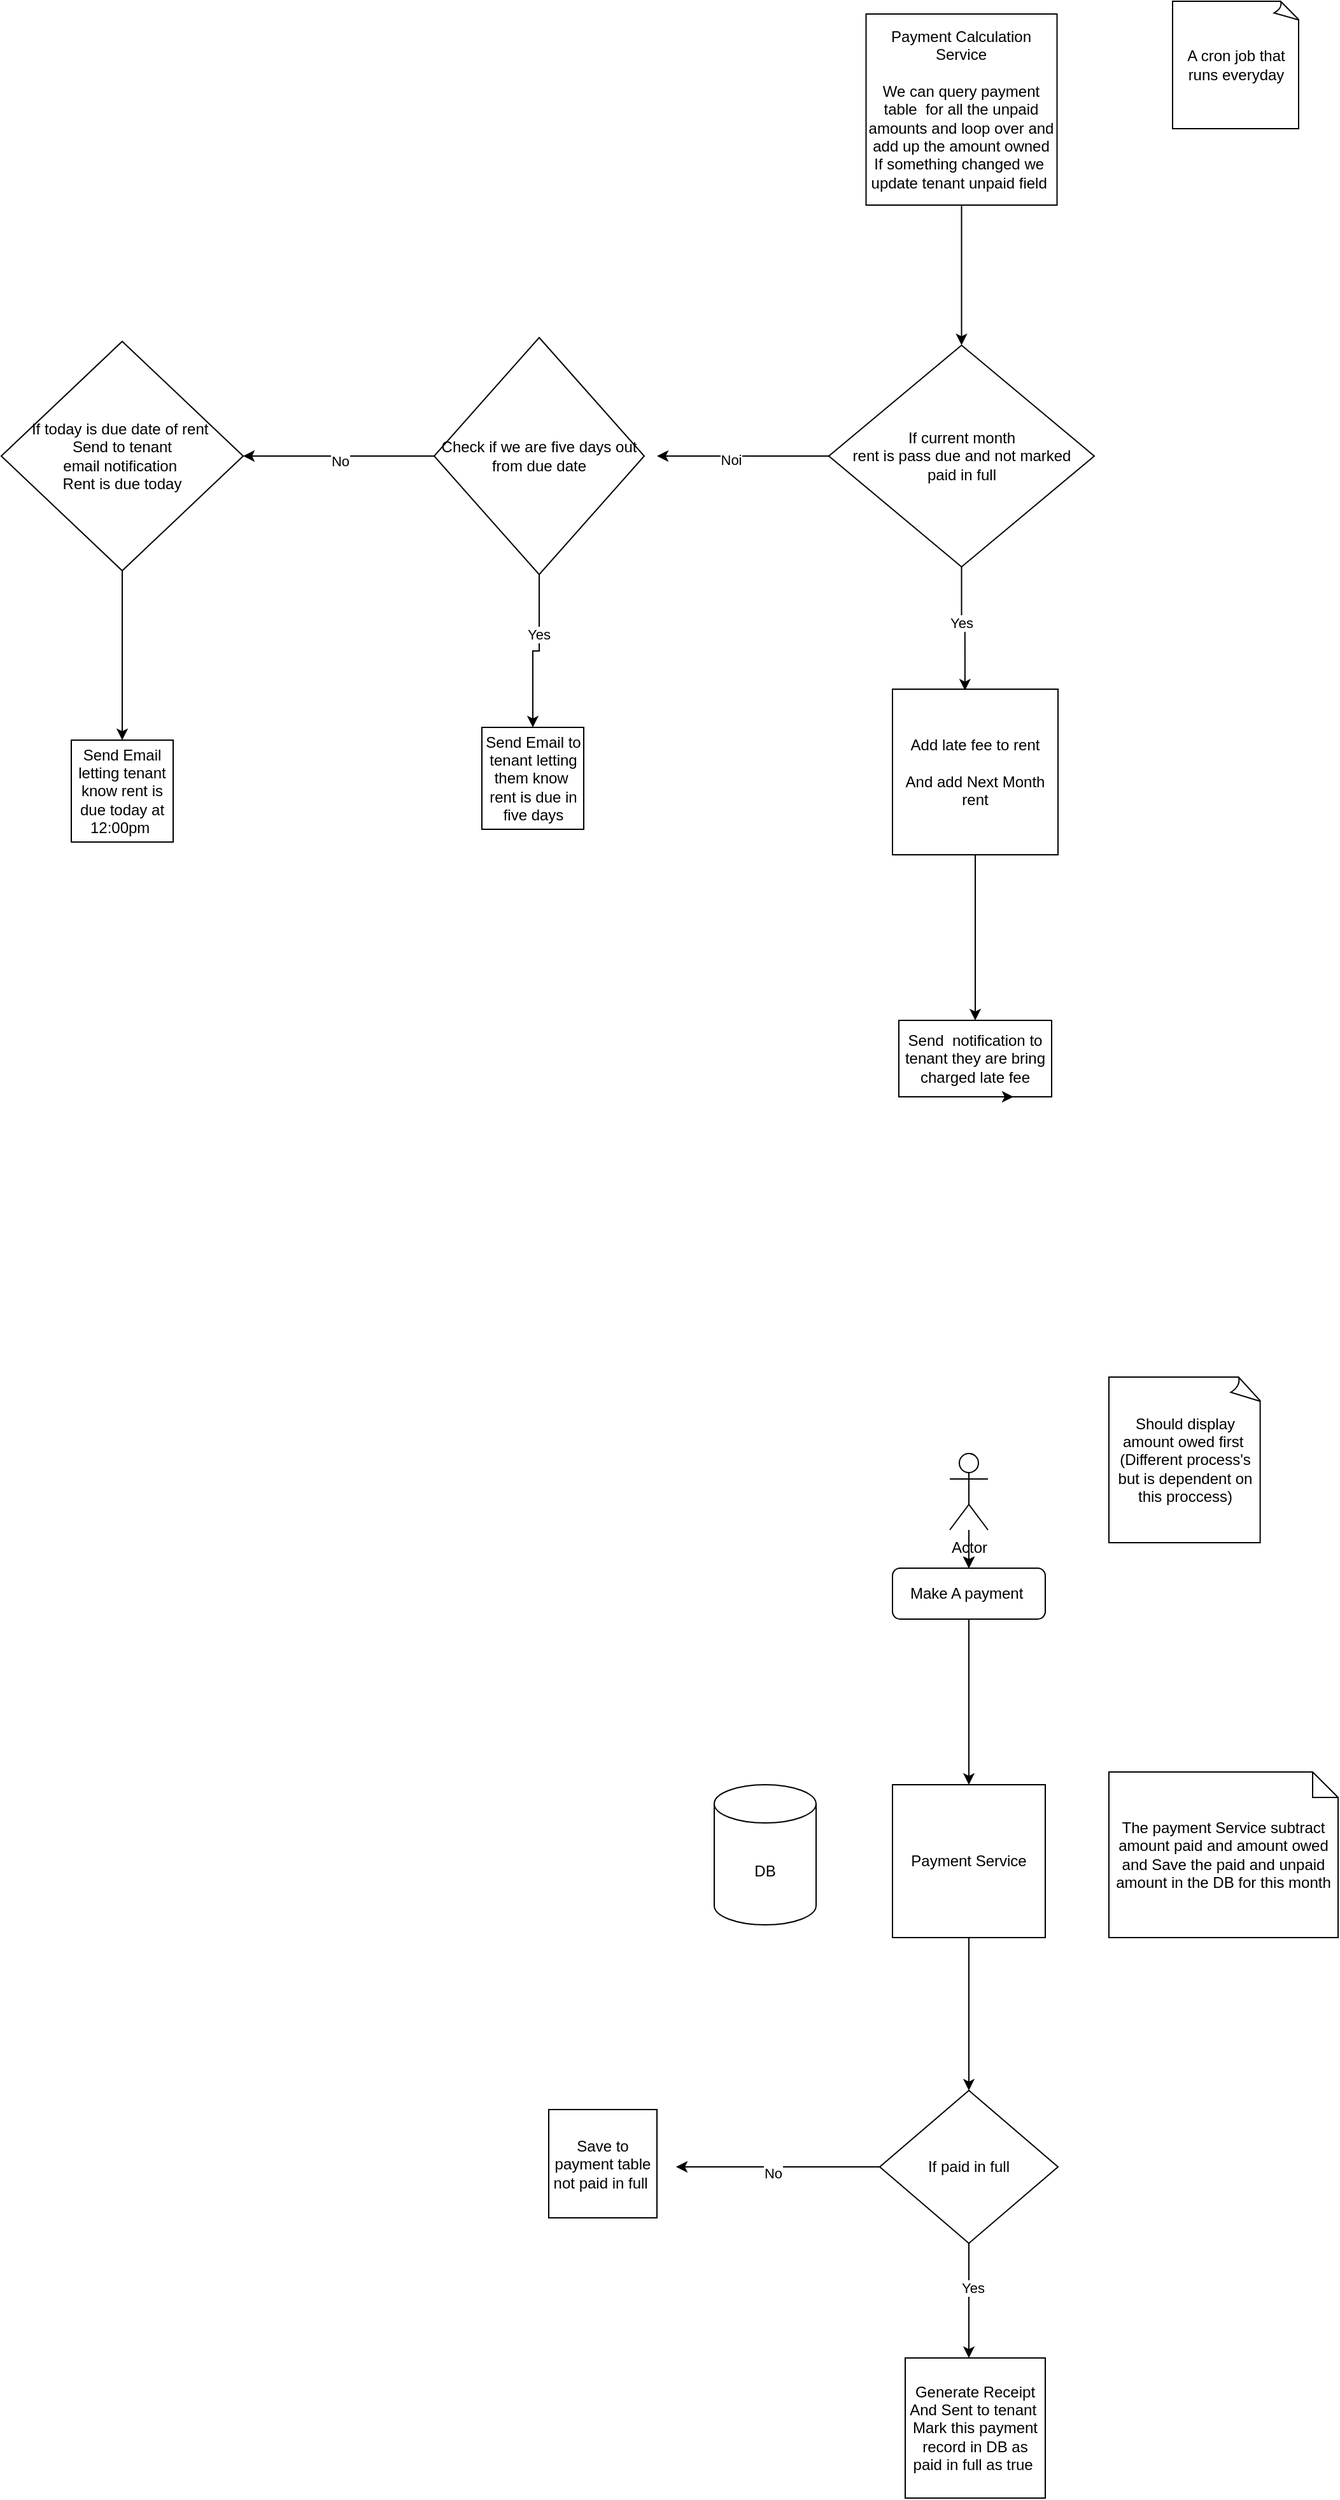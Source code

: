 <mxfile version="22.0.8" type="github">
  <diagram id="C5RBs43oDa-KdzZeNtuy" name="Page-1">
    <mxGraphModel dx="2901" dy="1951" grid="1" gridSize="10" guides="1" tooltips="1" connect="1" arrows="1" fold="1" page="1" pageScale="1" pageWidth="827" pageHeight="1169" math="0" shadow="0">
      <root>
        <mxCell id="WIyWlLk6GJQsqaUBKTNV-0" />
        <mxCell id="WIyWlLk6GJQsqaUBKTNV-1" parent="WIyWlLk6GJQsqaUBKTNV-0" />
        <mxCell id="Ay1wKtTU1ei7NYkO6In1-0" style="edgeStyle=orthogonalEdgeStyle;rounded=0;orthogonalLoop=1;jettySize=auto;html=1;exitX=0.5;exitY=1;exitDx=0;exitDy=0;" edge="1" parent="WIyWlLk6GJQsqaUBKTNV-1" source="WIyWlLk6GJQsqaUBKTNV-3">
          <mxGeometry relative="1" as="geometry">
            <mxPoint x="440" y="250" as="targetPoint" />
          </mxGeometry>
        </mxCell>
        <mxCell id="WIyWlLk6GJQsqaUBKTNV-3" value="Make A payment&amp;nbsp;" style="rounded=1;whiteSpace=wrap;html=1;fontSize=12;glass=0;strokeWidth=1;shadow=0;" parent="WIyWlLk6GJQsqaUBKTNV-1" vertex="1">
          <mxGeometry x="380" y="80" width="120" height="40" as="geometry" />
        </mxCell>
        <mxCell id="Ay1wKtTU1ei7NYkO6In1-6" style="edgeStyle=orthogonalEdgeStyle;rounded=0;orthogonalLoop=1;jettySize=auto;html=1;" edge="1" parent="WIyWlLk6GJQsqaUBKTNV-1" source="Ay1wKtTU1ei7NYkO6In1-1">
          <mxGeometry relative="1" as="geometry">
            <mxPoint x="440" y="490" as="targetPoint" />
          </mxGeometry>
        </mxCell>
        <mxCell id="Ay1wKtTU1ei7NYkO6In1-1" value="Payment Service" style="whiteSpace=wrap;html=1;aspect=fixed;" vertex="1" parent="WIyWlLk6GJQsqaUBKTNV-1">
          <mxGeometry x="380" y="250" width="120" height="120" as="geometry" />
        </mxCell>
        <mxCell id="Ay1wKtTU1ei7NYkO6In1-2" value="DB" style="shape=cylinder3;whiteSpace=wrap;html=1;boundedLbl=1;backgroundOutline=1;size=15;" vertex="1" parent="WIyWlLk6GJQsqaUBKTNV-1">
          <mxGeometry x="240" y="250" width="80" height="110" as="geometry" />
        </mxCell>
        <mxCell id="Ay1wKtTU1ei7NYkO6In1-4" value="The payment Service subtract amount paid and amount owed&lt;br&gt;and Save the paid and unpaid amount in the DB for this month" style="shape=note;size=20;whiteSpace=wrap;html=1;" vertex="1" parent="WIyWlLk6GJQsqaUBKTNV-1">
          <mxGeometry x="550" y="240" width="180" height="130" as="geometry" />
        </mxCell>
        <mxCell id="Ay1wKtTU1ei7NYkO6In1-11" style="edgeStyle=orthogonalEdgeStyle;rounded=0;orthogonalLoop=1;jettySize=auto;html=1;" edge="1" parent="WIyWlLk6GJQsqaUBKTNV-1" source="Ay1wKtTU1ei7NYkO6In1-10">
          <mxGeometry relative="1" as="geometry">
            <mxPoint x="440" y="700" as="targetPoint" />
          </mxGeometry>
        </mxCell>
        <mxCell id="Ay1wKtTU1ei7NYkO6In1-13" value="Yes" style="edgeLabel;html=1;align=center;verticalAlign=middle;resizable=0;points=[];" vertex="1" connectable="0" parent="Ay1wKtTU1ei7NYkO6In1-11">
          <mxGeometry x="-0.227" y="3" relative="1" as="geometry">
            <mxPoint as="offset" />
          </mxGeometry>
        </mxCell>
        <mxCell id="Ay1wKtTU1ei7NYkO6In1-29" style="edgeStyle=orthogonalEdgeStyle;rounded=0;orthogonalLoop=1;jettySize=auto;html=1;" edge="1" parent="WIyWlLk6GJQsqaUBKTNV-1" source="Ay1wKtTU1ei7NYkO6In1-10">
          <mxGeometry relative="1" as="geometry">
            <mxPoint x="210" y="550" as="targetPoint" />
          </mxGeometry>
        </mxCell>
        <mxCell id="Ay1wKtTU1ei7NYkO6In1-31" value="No" style="edgeLabel;html=1;align=center;verticalAlign=middle;resizable=0;points=[];" vertex="1" connectable="0" parent="Ay1wKtTU1ei7NYkO6In1-29">
          <mxGeometry x="0.059" y="4" relative="1" as="geometry">
            <mxPoint as="offset" />
          </mxGeometry>
        </mxCell>
        <mxCell id="Ay1wKtTU1ei7NYkO6In1-10" value="If paid in full" style="rhombus;whiteSpace=wrap;html=1;" vertex="1" parent="WIyWlLk6GJQsqaUBKTNV-1">
          <mxGeometry x="370" y="490" width="140" height="120" as="geometry" />
        </mxCell>
        <mxCell id="Ay1wKtTU1ei7NYkO6In1-15" style="edgeStyle=orthogonalEdgeStyle;rounded=0;orthogonalLoop=1;jettySize=auto;html=1;entryX=0.5;entryY=0;entryDx=0;entryDy=0;" edge="1" parent="WIyWlLk6GJQsqaUBKTNV-1" source="Ay1wKtTU1ei7NYkO6In1-14" target="WIyWlLk6GJQsqaUBKTNV-3">
          <mxGeometry relative="1" as="geometry" />
        </mxCell>
        <mxCell id="Ay1wKtTU1ei7NYkO6In1-16" value="" style="edgeStyle=orthogonalEdgeStyle;rounded=0;orthogonalLoop=1;jettySize=auto;html=1;" edge="1" parent="WIyWlLk6GJQsqaUBKTNV-1" source="Ay1wKtTU1ei7NYkO6In1-14" target="WIyWlLk6GJQsqaUBKTNV-3">
          <mxGeometry relative="1" as="geometry" />
        </mxCell>
        <mxCell id="Ay1wKtTU1ei7NYkO6In1-17" value="" style="edgeStyle=orthogonalEdgeStyle;rounded=0;orthogonalLoop=1;jettySize=auto;html=1;" edge="1" parent="WIyWlLk6GJQsqaUBKTNV-1" source="Ay1wKtTU1ei7NYkO6In1-14" target="WIyWlLk6GJQsqaUBKTNV-3">
          <mxGeometry relative="1" as="geometry" />
        </mxCell>
        <mxCell id="Ay1wKtTU1ei7NYkO6In1-14" value="Actor" style="shape=umlActor;verticalLabelPosition=bottom;verticalAlign=top;html=1;outlineConnect=0;" vertex="1" parent="WIyWlLk6GJQsqaUBKTNV-1">
          <mxGeometry x="425" y="-10" width="30" height="60" as="geometry" />
        </mxCell>
        <mxCell id="Ay1wKtTU1ei7NYkO6In1-21" value="Generate Receipt&lt;br&gt;And Sent to tenant&amp;nbsp;&lt;br&gt;Mark this payment record in DB as paid in full as true&amp;nbsp;" style="whiteSpace=wrap;html=1;aspect=fixed;" vertex="1" parent="WIyWlLk6GJQsqaUBKTNV-1">
          <mxGeometry x="390" y="700" width="110" height="110" as="geometry" />
        </mxCell>
        <mxCell id="Ay1wKtTU1ei7NYkO6In1-25" value="Should display amount owed first&amp;nbsp; (Different process&#39;s but is dependent on this proccess)" style="whiteSpace=wrap;html=1;shape=mxgraph.basic.document" vertex="1" parent="WIyWlLk6GJQsqaUBKTNV-1">
          <mxGeometry x="550" y="-70" width="120" height="130" as="geometry" />
        </mxCell>
        <mxCell id="Ay1wKtTU1ei7NYkO6In1-30" value="Save to payment table&lt;br&gt;not paid in full&amp;nbsp;" style="whiteSpace=wrap;html=1;aspect=fixed;" vertex="1" parent="WIyWlLk6GJQsqaUBKTNV-1">
          <mxGeometry x="110" y="505" width="85" height="85" as="geometry" />
        </mxCell>
        <mxCell id="Ay1wKtTU1ei7NYkO6In1-37" style="edgeStyle=orthogonalEdgeStyle;rounded=0;orthogonalLoop=1;jettySize=auto;html=1;entryX=0.5;entryY=0;entryDx=0;entryDy=0;" edge="1" parent="WIyWlLk6GJQsqaUBKTNV-1" source="Ay1wKtTU1ei7NYkO6In1-33" target="Ay1wKtTU1ei7NYkO6In1-36">
          <mxGeometry relative="1" as="geometry" />
        </mxCell>
        <mxCell id="Ay1wKtTU1ei7NYkO6In1-33" value="Payment Calculation Service&lt;br&gt;&lt;br&gt;We can query payment table&amp;nbsp; for all the unpaid amounts and loop over and add up the amount owned&lt;br&gt;If something changed we&amp;nbsp; update tenant unpaid field&amp;nbsp;" style="whiteSpace=wrap;html=1;aspect=fixed;" vertex="1" parent="WIyWlLk6GJQsqaUBKTNV-1">
          <mxGeometry x="359.25" y="-1140" width="150" height="150" as="geometry" />
        </mxCell>
        <mxCell id="Ay1wKtTU1ei7NYkO6In1-41" style="edgeStyle=orthogonalEdgeStyle;rounded=0;orthogonalLoop=1;jettySize=auto;html=1;" edge="1" parent="WIyWlLk6GJQsqaUBKTNV-1" source="Ay1wKtTU1ei7NYkO6In1-36">
          <mxGeometry relative="1" as="geometry">
            <mxPoint x="195" y="-793" as="targetPoint" />
          </mxGeometry>
        </mxCell>
        <mxCell id="Ay1wKtTU1ei7NYkO6In1-42" value="Noi" style="edgeLabel;html=1;align=center;verticalAlign=middle;resizable=0;points=[];" vertex="1" connectable="0" parent="Ay1wKtTU1ei7NYkO6In1-41">
          <mxGeometry x="0.149" y="2" relative="1" as="geometry">
            <mxPoint as="offset" />
          </mxGeometry>
        </mxCell>
        <mxCell id="Ay1wKtTU1ei7NYkO6In1-36" value="If current month &lt;br&gt;rent is pass due and not marked&lt;br&gt;paid in full" style="rhombus;whiteSpace=wrap;html=1;" vertex="1" parent="WIyWlLk6GJQsqaUBKTNV-1">
          <mxGeometry x="330" y="-880" width="208.5" height="174" as="geometry" />
        </mxCell>
        <mxCell id="Ay1wKtTU1ei7NYkO6In1-46" style="edgeStyle=orthogonalEdgeStyle;rounded=0;orthogonalLoop=1;jettySize=auto;html=1;" edge="1" parent="WIyWlLk6GJQsqaUBKTNV-1" source="Ay1wKtTU1ei7NYkO6In1-38">
          <mxGeometry relative="1" as="geometry">
            <mxPoint x="445" y="-350" as="targetPoint" />
          </mxGeometry>
        </mxCell>
        <mxCell id="Ay1wKtTU1ei7NYkO6In1-38" value="Add late fee to rent&lt;br&gt;&lt;br&gt;And add Next Month rent" style="whiteSpace=wrap;html=1;aspect=fixed;" vertex="1" parent="WIyWlLk6GJQsqaUBKTNV-1">
          <mxGeometry x="380" y="-610" width="130" height="130" as="geometry" />
        </mxCell>
        <mxCell id="Ay1wKtTU1ei7NYkO6In1-39" style="edgeStyle=orthogonalEdgeStyle;rounded=0;orthogonalLoop=1;jettySize=auto;html=1;entryX=0.438;entryY=0.008;entryDx=0;entryDy=0;entryPerimeter=0;" edge="1" parent="WIyWlLk6GJQsqaUBKTNV-1" source="Ay1wKtTU1ei7NYkO6In1-36" target="Ay1wKtTU1ei7NYkO6In1-38">
          <mxGeometry relative="1" as="geometry" />
        </mxCell>
        <mxCell id="Ay1wKtTU1ei7NYkO6In1-40" value="Yes" style="edgeLabel;html=1;align=center;verticalAlign=middle;resizable=0;points=[];" vertex="1" connectable="0" parent="Ay1wKtTU1ei7NYkO6In1-39">
          <mxGeometry x="-0.122" y="-1" relative="1" as="geometry">
            <mxPoint as="offset" />
          </mxGeometry>
        </mxCell>
        <mxCell id="Ay1wKtTU1ei7NYkO6In1-45" value="A cron job that runs everyday" style="whiteSpace=wrap;html=1;shape=mxgraph.basic.document" vertex="1" parent="WIyWlLk6GJQsqaUBKTNV-1">
          <mxGeometry x="600" y="-1150" width="100" height="100" as="geometry" />
        </mxCell>
        <mxCell id="Ay1wKtTU1ei7NYkO6In1-47" value="Send&amp;nbsp; notification to tenant they are bring charged late fee" style="whiteSpace=wrap;html=1;" vertex="1" parent="WIyWlLk6GJQsqaUBKTNV-1">
          <mxGeometry x="385" y="-350" width="120" height="60" as="geometry" />
        </mxCell>
        <mxCell id="Ay1wKtTU1ei7NYkO6In1-48" style="edgeStyle=orthogonalEdgeStyle;rounded=0;orthogonalLoop=1;jettySize=auto;html=1;exitX=0.5;exitY=1;exitDx=0;exitDy=0;entryX=0.75;entryY=1;entryDx=0;entryDy=0;" edge="1" parent="WIyWlLk6GJQsqaUBKTNV-1" source="Ay1wKtTU1ei7NYkO6In1-47" target="Ay1wKtTU1ei7NYkO6In1-47">
          <mxGeometry relative="1" as="geometry">
            <Array as="points">
              <mxPoint x="450" y="-290" />
              <mxPoint x="450" y="-290" />
            </Array>
          </mxGeometry>
        </mxCell>
        <mxCell id="Ay1wKtTU1ei7NYkO6In1-51" style="edgeStyle=orthogonalEdgeStyle;rounded=0;orthogonalLoop=1;jettySize=auto;html=1;" edge="1" parent="WIyWlLk6GJQsqaUBKTNV-1" source="Ay1wKtTU1ei7NYkO6In1-49" target="Ay1wKtTU1ei7NYkO6In1-53">
          <mxGeometry relative="1" as="geometry">
            <mxPoint x="97.5" y="-560" as="targetPoint" />
          </mxGeometry>
        </mxCell>
        <mxCell id="Ay1wKtTU1ei7NYkO6In1-52" value="Yes" style="edgeLabel;html=1;align=center;verticalAlign=middle;resizable=0;points=[];" vertex="1" connectable="0" parent="Ay1wKtTU1ei7NYkO6In1-51">
          <mxGeometry x="-0.26" y="-1" relative="1" as="geometry">
            <mxPoint as="offset" />
          </mxGeometry>
        </mxCell>
        <mxCell id="Ay1wKtTU1ei7NYkO6In1-54" style="edgeStyle=orthogonalEdgeStyle;rounded=0;orthogonalLoop=1;jettySize=auto;html=1;entryX=1;entryY=0.5;entryDx=0;entryDy=0;" edge="1" parent="WIyWlLk6GJQsqaUBKTNV-1" source="Ay1wKtTU1ei7NYkO6In1-49" target="Ay1wKtTU1ei7NYkO6In1-50">
          <mxGeometry relative="1" as="geometry" />
        </mxCell>
        <mxCell id="Ay1wKtTU1ei7NYkO6In1-55" value="No" style="edgeLabel;html=1;align=center;verticalAlign=middle;resizable=0;points=[];" vertex="1" connectable="0" parent="Ay1wKtTU1ei7NYkO6In1-54">
          <mxGeometry x="-0.013" y="4" relative="1" as="geometry">
            <mxPoint as="offset" />
          </mxGeometry>
        </mxCell>
        <mxCell id="Ay1wKtTU1ei7NYkO6In1-49" value="Check if we are five days out from due date" style="rhombus;whiteSpace=wrap;html=1;" vertex="1" parent="WIyWlLk6GJQsqaUBKTNV-1">
          <mxGeometry x="20" y="-886" width="165" height="186" as="geometry" />
        </mxCell>
        <mxCell id="Ay1wKtTU1ei7NYkO6In1-56" style="edgeStyle=orthogonalEdgeStyle;rounded=0;orthogonalLoop=1;jettySize=auto;html=1;" edge="1" parent="WIyWlLk6GJQsqaUBKTNV-1" source="Ay1wKtTU1ei7NYkO6In1-50" target="Ay1wKtTU1ei7NYkO6In1-57">
          <mxGeometry relative="1" as="geometry">
            <mxPoint x="-225" y="-540" as="targetPoint" />
          </mxGeometry>
        </mxCell>
        <mxCell id="Ay1wKtTU1ei7NYkO6In1-50" value="If today is due date of rent&amp;nbsp;&lt;br&gt;Send to tenant&lt;br&gt;email notification&amp;nbsp;&lt;br&gt;Rent is due today" style="rhombus;whiteSpace=wrap;html=1;" vertex="1" parent="WIyWlLk6GJQsqaUBKTNV-1">
          <mxGeometry x="-320" y="-883" width="190" height="180" as="geometry" />
        </mxCell>
        <mxCell id="Ay1wKtTU1ei7NYkO6In1-53" value="Send Email to tenant letting them know&amp;nbsp; rent is due in five days" style="whiteSpace=wrap;html=1;aspect=fixed;" vertex="1" parent="WIyWlLk6GJQsqaUBKTNV-1">
          <mxGeometry x="57.5" y="-580" width="80" height="80" as="geometry" />
        </mxCell>
        <mxCell id="Ay1wKtTU1ei7NYkO6In1-57" value="Send Email&lt;br&gt;letting tenant know rent is due today at 12:00pm&amp;nbsp;" style="whiteSpace=wrap;html=1;aspect=fixed;" vertex="1" parent="WIyWlLk6GJQsqaUBKTNV-1">
          <mxGeometry x="-265" y="-570" width="80" height="80" as="geometry" />
        </mxCell>
      </root>
    </mxGraphModel>
  </diagram>
</mxfile>
